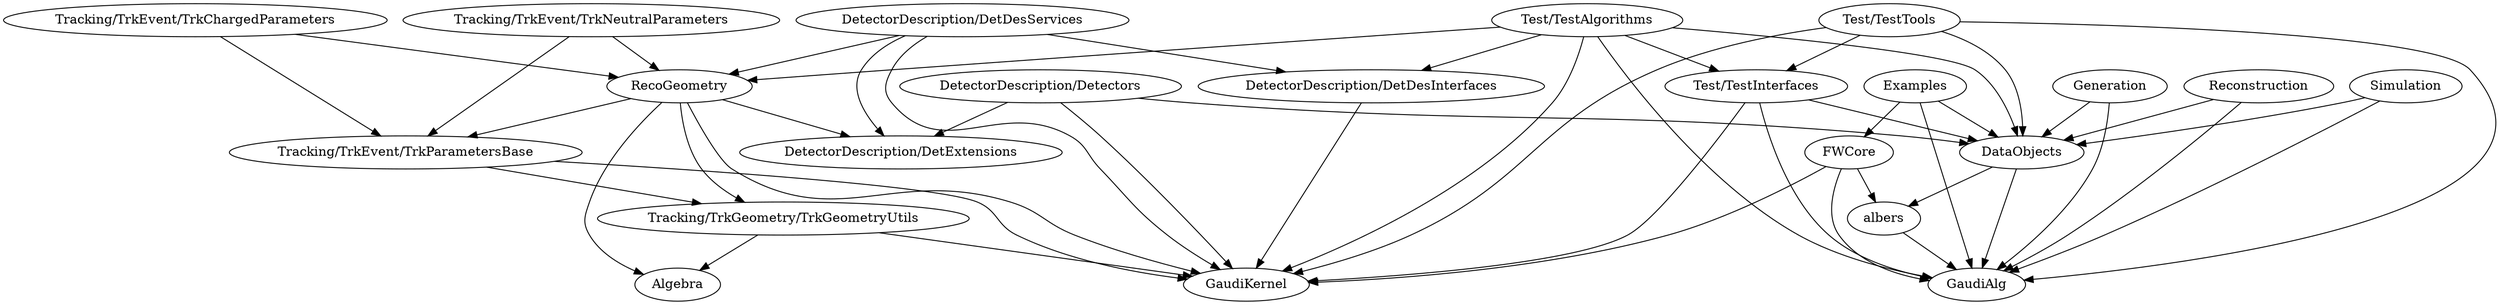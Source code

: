 digraph subdirs_deps {
"albers" -> "GaudiAlg";
"DataObjects" -> "GaudiAlg";
"DataObjects" -> "albers";
"Tracking/TrkGeometry/TrkGeometryUtils" -> "GaudiKernel";
"Tracking/TrkGeometry/TrkGeometryUtils" -> "Algebra";
"Tracking/TrkEvent/TrkParametersBase" -> "GaudiKernel";
"Tracking/TrkEvent/TrkParametersBase" -> "Tracking/TrkGeometry/TrkGeometryUtils";
"RecoGeometry" -> "Algebra";
"RecoGeometry" -> "Tracking/TrkEvent/TrkParametersBase";
"RecoGeometry" -> "Tracking/TrkGeometry/TrkGeometryUtils";
"RecoGeometry" -> "DetectorDescription/DetExtensions";
"RecoGeometry" -> "GaudiKernel";
"DetectorDescription/DetDesInterfaces" -> "GaudiKernel";
"DetectorDescription/DetDesServices" -> "GaudiKernel";
"DetectorDescription/DetDesServices" -> "RecoGeometry";
"DetectorDescription/DetDesServices" -> "DetectorDescription/DetDesInterfaces";
"DetectorDescription/DetDesServices" -> "DetectorDescription/DetExtensions";
"DetectorDescription/Detectors" -> "GaudiKernel";
"DetectorDescription/Detectors" -> "DataObjects";
"DetectorDescription/Detectors" -> "DetectorDescription/DetExtensions";
"FWCore" -> "GaudiAlg";
"FWCore" -> "GaudiKernel";
"FWCore" -> "albers";
"Examples" -> "GaudiAlg";
"Examples" -> "DataObjects";
"Examples" -> "FWCore";
"Generation" -> "GaudiAlg";
"Generation" -> "DataObjects";
"Reconstruction" -> "GaudiAlg";
"Reconstruction" -> "DataObjects";
"Simulation" -> "GaudiAlg";
"Simulation" -> "DataObjects";
"Test/TestInterfaces" -> "GaudiAlg";
"Test/TestInterfaces" -> "GaudiKernel";
"Test/TestInterfaces" -> "DataObjects";
"Test/TestAlgorithms" -> "GaudiAlg";
"Test/TestAlgorithms" -> "GaudiKernel";
"Test/TestAlgorithms" -> "DetectorDescription/DetDesInterfaces";
"Test/TestAlgorithms" -> "Test/TestInterfaces";
"Test/TestAlgorithms" -> "RecoGeometry";
"Test/TestAlgorithms" -> "DataObjects";
"Test/TestTools" -> "GaudiAlg";
"Test/TestTools" -> "GaudiKernel";
"Test/TestTools" -> "DataObjects";
"Test/TestTools" -> "Test/TestInterfaces";
"Tracking/TrkEvent/TrkChargedParameters" -> "Tracking/TrkEvent/TrkParametersBase";
"Tracking/TrkEvent/TrkChargedParameters" -> "RecoGeometry";
"Tracking/TrkEvent/TrkNeutralParameters" -> "Tracking/TrkEvent/TrkParametersBase";
"Tracking/TrkEvent/TrkNeutralParameters" -> "RecoGeometry";
}
